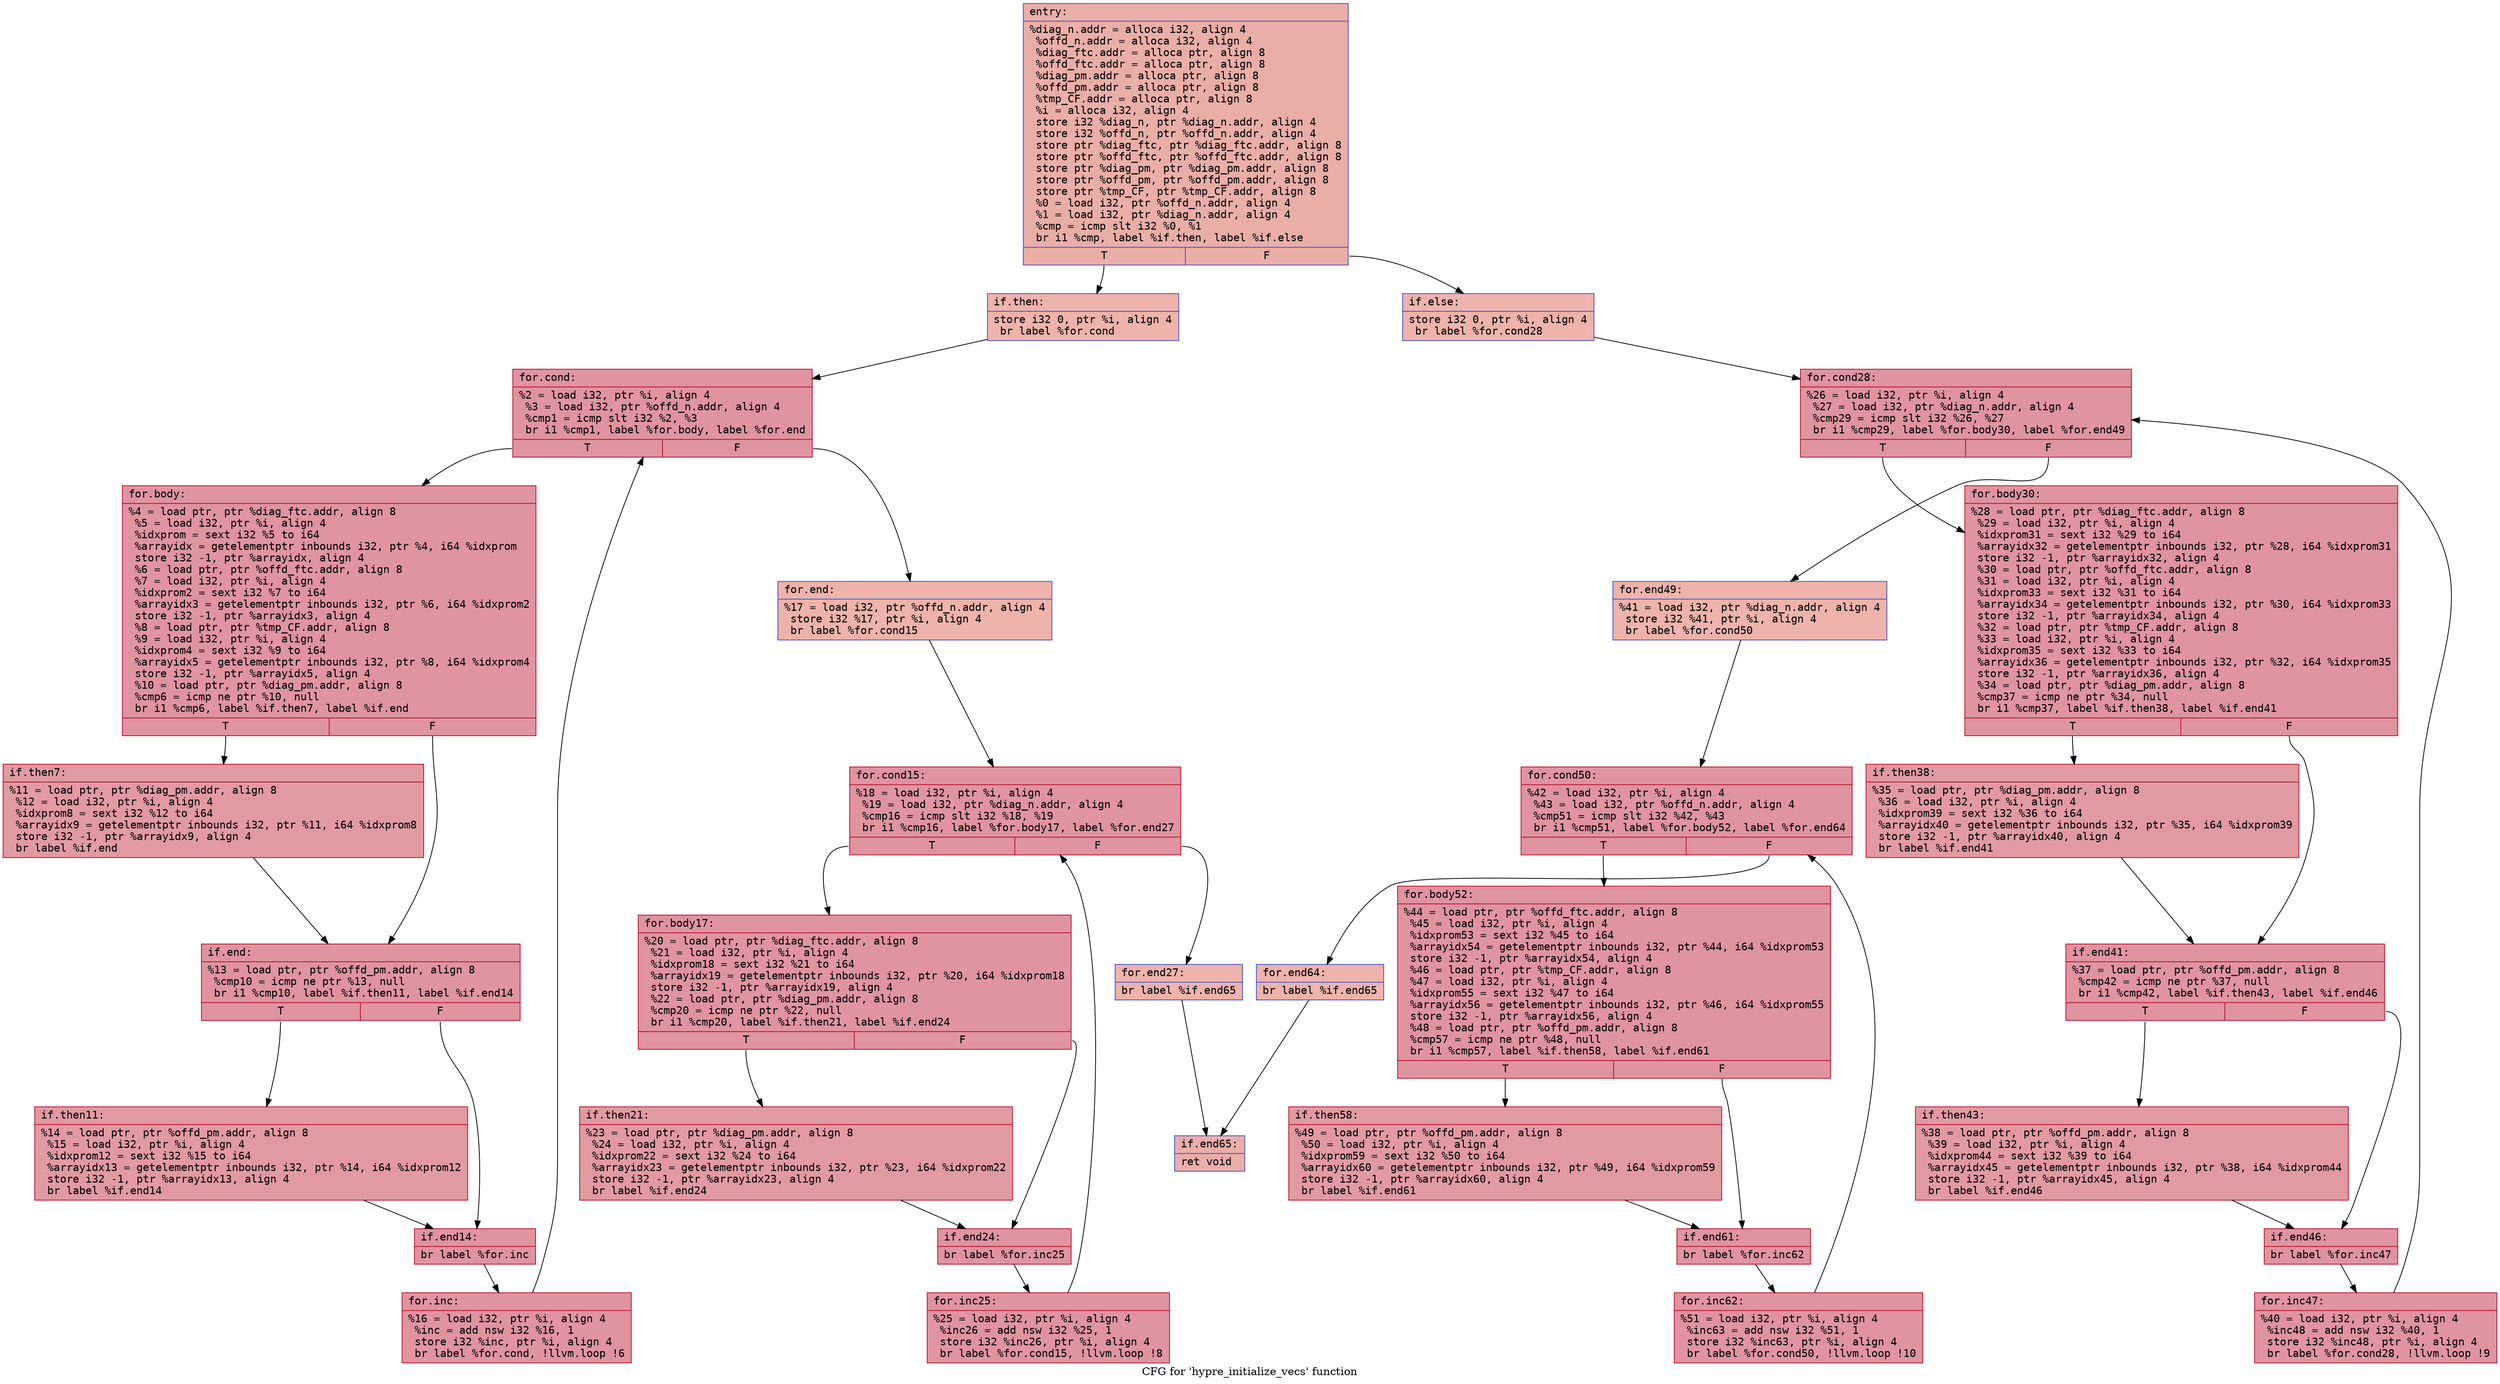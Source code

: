 digraph "CFG for 'hypre_initialize_vecs' function" {
	label="CFG for 'hypre_initialize_vecs' function";

	Node0x558fa7009860 [shape=record,color="#3d50c3ff", style=filled, fillcolor="#d0473d70" fontname="Courier",label="{entry:\l|  %diag_n.addr = alloca i32, align 4\l  %offd_n.addr = alloca i32, align 4\l  %diag_ftc.addr = alloca ptr, align 8\l  %offd_ftc.addr = alloca ptr, align 8\l  %diag_pm.addr = alloca ptr, align 8\l  %offd_pm.addr = alloca ptr, align 8\l  %tmp_CF.addr = alloca ptr, align 8\l  %i = alloca i32, align 4\l  store i32 %diag_n, ptr %diag_n.addr, align 4\l  store i32 %offd_n, ptr %offd_n.addr, align 4\l  store ptr %diag_ftc, ptr %diag_ftc.addr, align 8\l  store ptr %offd_ftc, ptr %offd_ftc.addr, align 8\l  store ptr %diag_pm, ptr %diag_pm.addr, align 8\l  store ptr %offd_pm, ptr %offd_pm.addr, align 8\l  store ptr %tmp_CF, ptr %tmp_CF.addr, align 8\l  %0 = load i32, ptr %offd_n.addr, align 4\l  %1 = load i32, ptr %diag_n.addr, align 4\l  %cmp = icmp slt i32 %0, %1\l  br i1 %cmp, label %if.then, label %if.else\l|{<s0>T|<s1>F}}"];
	Node0x558fa7009860:s0 -> Node0x558fa700a8b0[tooltip="entry -> if.then\nProbability 50.00%" ];
	Node0x558fa7009860:s1 -> Node0x558fa700a920[tooltip="entry -> if.else\nProbability 50.00%" ];
	Node0x558fa700a8b0 [shape=record,color="#3d50c3ff", style=filled, fillcolor="#d6524470" fontname="Courier",label="{if.then:\l|  store i32 0, ptr %i, align 4\l  br label %for.cond\l}"];
	Node0x558fa700a8b0 -> Node0x558fa700aae0[tooltip="if.then -> for.cond\nProbability 100.00%" ];
	Node0x558fa700aae0 [shape=record,color="#b70d28ff", style=filled, fillcolor="#b70d2870" fontname="Courier",label="{for.cond:\l|  %2 = load i32, ptr %i, align 4\l  %3 = load i32, ptr %offd_n.addr, align 4\l  %cmp1 = icmp slt i32 %2, %3\l  br i1 %cmp1, label %for.body, label %for.end\l|{<s0>T|<s1>F}}"];
	Node0x558fa700aae0:s0 -> Node0x558fa700ad80[tooltip="for.cond -> for.body\nProbability 96.88%" ];
	Node0x558fa700aae0:s1 -> Node0x558fa700ae00[tooltip="for.cond -> for.end\nProbability 3.12%" ];
	Node0x558fa700ad80 [shape=record,color="#b70d28ff", style=filled, fillcolor="#b70d2870" fontname="Courier",label="{for.body:\l|  %4 = load ptr, ptr %diag_ftc.addr, align 8\l  %5 = load i32, ptr %i, align 4\l  %idxprom = sext i32 %5 to i64\l  %arrayidx = getelementptr inbounds i32, ptr %4, i64 %idxprom\l  store i32 -1, ptr %arrayidx, align 4\l  %6 = load ptr, ptr %offd_ftc.addr, align 8\l  %7 = load i32, ptr %i, align 4\l  %idxprom2 = sext i32 %7 to i64\l  %arrayidx3 = getelementptr inbounds i32, ptr %6, i64 %idxprom2\l  store i32 -1, ptr %arrayidx3, align 4\l  %8 = load ptr, ptr %tmp_CF.addr, align 8\l  %9 = load i32, ptr %i, align 4\l  %idxprom4 = sext i32 %9 to i64\l  %arrayidx5 = getelementptr inbounds i32, ptr %8, i64 %idxprom4\l  store i32 -1, ptr %arrayidx5, align 4\l  %10 = load ptr, ptr %diag_pm.addr, align 8\l  %cmp6 = icmp ne ptr %10, null\l  br i1 %cmp6, label %if.then7, label %if.end\l|{<s0>T|<s1>F}}"];
	Node0x558fa700ad80:s0 -> Node0x558fa700bc90[tooltip="for.body -> if.then7\nProbability 62.50%" ];
	Node0x558fa700ad80:s1 -> Node0x558fa700bd10[tooltip="for.body -> if.end\nProbability 37.50%" ];
	Node0x558fa700bc90 [shape=record,color="#b70d28ff", style=filled, fillcolor="#bb1b2c70" fontname="Courier",label="{if.then7:\l|  %11 = load ptr, ptr %diag_pm.addr, align 8\l  %12 = load i32, ptr %i, align 4\l  %idxprom8 = sext i32 %12 to i64\l  %arrayidx9 = getelementptr inbounds i32, ptr %11, i64 %idxprom8\l  store i32 -1, ptr %arrayidx9, align 4\l  br label %if.end\l}"];
	Node0x558fa700bc90 -> Node0x558fa700bd10[tooltip="if.then7 -> if.end\nProbability 100.00%" ];
	Node0x558fa700bd10 [shape=record,color="#b70d28ff", style=filled, fillcolor="#b70d2870" fontname="Courier",label="{if.end:\l|  %13 = load ptr, ptr %offd_pm.addr, align 8\l  %cmp10 = icmp ne ptr %13, null\l  br i1 %cmp10, label %if.then11, label %if.end14\l|{<s0>T|<s1>F}}"];
	Node0x558fa700bd10:s0 -> Node0x558fa700c2e0[tooltip="if.end -> if.then11\nProbability 62.50%" ];
	Node0x558fa700bd10:s1 -> Node0x558fa700c360[tooltip="if.end -> if.end14\nProbability 37.50%" ];
	Node0x558fa700c2e0 [shape=record,color="#b70d28ff", style=filled, fillcolor="#bb1b2c70" fontname="Courier",label="{if.then11:\l|  %14 = load ptr, ptr %offd_pm.addr, align 8\l  %15 = load i32, ptr %i, align 4\l  %idxprom12 = sext i32 %15 to i64\l  %arrayidx13 = getelementptr inbounds i32, ptr %14, i64 %idxprom12\l  store i32 -1, ptr %arrayidx13, align 4\l  br label %if.end14\l}"];
	Node0x558fa700c2e0 -> Node0x558fa700c360[tooltip="if.then11 -> if.end14\nProbability 100.00%" ];
	Node0x558fa700c360 [shape=record,color="#b70d28ff", style=filled, fillcolor="#b70d2870" fontname="Courier",label="{if.end14:\l|  br label %for.inc\l}"];
	Node0x558fa700c360 -> Node0x558fa700c810[tooltip="if.end14 -> for.inc\nProbability 100.00%" ];
	Node0x558fa700c810 [shape=record,color="#b70d28ff", style=filled, fillcolor="#b70d2870" fontname="Courier",label="{for.inc:\l|  %16 = load i32, ptr %i, align 4\l  %inc = add nsw i32 %16, 1\l  store i32 %inc, ptr %i, align 4\l  br label %for.cond, !llvm.loop !6\l}"];
	Node0x558fa700c810 -> Node0x558fa700aae0[tooltip="for.inc -> for.cond\nProbability 100.00%" ];
	Node0x558fa700ae00 [shape=record,color="#3d50c3ff", style=filled, fillcolor="#d6524470" fontname="Courier",label="{for.end:\l|  %17 = load i32, ptr %offd_n.addr, align 4\l  store i32 %17, ptr %i, align 4\l  br label %for.cond15\l}"];
	Node0x558fa700ae00 -> Node0x558fa700cda0[tooltip="for.end -> for.cond15\nProbability 100.00%" ];
	Node0x558fa700cda0 [shape=record,color="#b70d28ff", style=filled, fillcolor="#b70d2870" fontname="Courier",label="{for.cond15:\l|  %18 = load i32, ptr %i, align 4\l  %19 = load i32, ptr %diag_n.addr, align 4\l  %cmp16 = icmp slt i32 %18, %19\l  br i1 %cmp16, label %for.body17, label %for.end27\l|{<s0>T|<s1>F}}"];
	Node0x558fa700cda0:s0 -> Node0x558fa700d040[tooltip="for.cond15 -> for.body17\nProbability 96.88%" ];
	Node0x558fa700cda0:s1 -> Node0x558fa700d0c0[tooltip="for.cond15 -> for.end27\nProbability 3.12%" ];
	Node0x558fa700d040 [shape=record,color="#b70d28ff", style=filled, fillcolor="#b70d2870" fontname="Courier",label="{for.body17:\l|  %20 = load ptr, ptr %diag_ftc.addr, align 8\l  %21 = load i32, ptr %i, align 4\l  %idxprom18 = sext i32 %21 to i64\l  %arrayidx19 = getelementptr inbounds i32, ptr %20, i64 %idxprom18\l  store i32 -1, ptr %arrayidx19, align 4\l  %22 = load ptr, ptr %diag_pm.addr, align 8\l  %cmp20 = icmp ne ptr %22, null\l  br i1 %cmp20, label %if.then21, label %if.end24\l|{<s0>T|<s1>F}}"];
	Node0x558fa700d040:s0 -> Node0x558fa700d630[tooltip="for.body17 -> if.then21\nProbability 62.50%" ];
	Node0x558fa700d040:s1 -> Node0x558fa700dcd0[tooltip="for.body17 -> if.end24\nProbability 37.50%" ];
	Node0x558fa700d630 [shape=record,color="#b70d28ff", style=filled, fillcolor="#bb1b2c70" fontname="Courier",label="{if.then21:\l|  %23 = load ptr, ptr %diag_pm.addr, align 8\l  %24 = load i32, ptr %i, align 4\l  %idxprom22 = sext i32 %24 to i64\l  %arrayidx23 = getelementptr inbounds i32, ptr %23, i64 %idxprom22\l  store i32 -1, ptr %arrayidx23, align 4\l  br label %if.end24\l}"];
	Node0x558fa700d630 -> Node0x558fa700dcd0[tooltip="if.then21 -> if.end24\nProbability 100.00%" ];
	Node0x558fa700dcd0 [shape=record,color="#b70d28ff", style=filled, fillcolor="#b70d2870" fontname="Courier",label="{if.end24:\l|  br label %for.inc25\l}"];
	Node0x558fa700dcd0 -> Node0x558fa700e180[tooltip="if.end24 -> for.inc25\nProbability 100.00%" ];
	Node0x558fa700e180 [shape=record,color="#b70d28ff", style=filled, fillcolor="#b70d2870" fontname="Courier",label="{for.inc25:\l|  %25 = load i32, ptr %i, align 4\l  %inc26 = add nsw i32 %25, 1\l  store i32 %inc26, ptr %i, align 4\l  br label %for.cond15, !llvm.loop !8\l}"];
	Node0x558fa700e180 -> Node0x558fa700cda0[tooltip="for.inc25 -> for.cond15\nProbability 100.00%" ];
	Node0x558fa700d0c0 [shape=record,color="#3d50c3ff", style=filled, fillcolor="#d6524470" fontname="Courier",label="{for.end27:\l|  br label %if.end65\l}"];
	Node0x558fa700d0c0 -> Node0x558fa700e600[tooltip="for.end27 -> if.end65\nProbability 100.00%" ];
	Node0x558fa700a920 [shape=record,color="#3d50c3ff", style=filled, fillcolor="#d6524470" fontname="Courier",label="{if.else:\l|  store i32 0, ptr %i, align 4\l  br label %for.cond28\l}"];
	Node0x558fa700a920 -> Node0x558fa700e790[tooltip="if.else -> for.cond28\nProbability 100.00%" ];
	Node0x558fa700e790 [shape=record,color="#b70d28ff", style=filled, fillcolor="#b70d2870" fontname="Courier",label="{for.cond28:\l|  %26 = load i32, ptr %i, align 4\l  %27 = load i32, ptr %diag_n.addr, align 4\l  %cmp29 = icmp slt i32 %26, %27\l  br i1 %cmp29, label %for.body30, label %for.end49\l|{<s0>T|<s1>F}}"];
	Node0x558fa700e790:s0 -> Node0x558fa700ea30[tooltip="for.cond28 -> for.body30\nProbability 96.88%" ];
	Node0x558fa700e790:s1 -> Node0x558fa700eab0[tooltip="for.cond28 -> for.end49\nProbability 3.12%" ];
	Node0x558fa700ea30 [shape=record,color="#b70d28ff", style=filled, fillcolor="#b70d2870" fontname="Courier",label="{for.body30:\l|  %28 = load ptr, ptr %diag_ftc.addr, align 8\l  %29 = load i32, ptr %i, align 4\l  %idxprom31 = sext i32 %29 to i64\l  %arrayidx32 = getelementptr inbounds i32, ptr %28, i64 %idxprom31\l  store i32 -1, ptr %arrayidx32, align 4\l  %30 = load ptr, ptr %offd_ftc.addr, align 8\l  %31 = load i32, ptr %i, align 4\l  %idxprom33 = sext i32 %31 to i64\l  %arrayidx34 = getelementptr inbounds i32, ptr %30, i64 %idxprom33\l  store i32 -1, ptr %arrayidx34, align 4\l  %32 = load ptr, ptr %tmp_CF.addr, align 8\l  %33 = load i32, ptr %i, align 4\l  %idxprom35 = sext i32 %33 to i64\l  %arrayidx36 = getelementptr inbounds i32, ptr %32, i64 %idxprom35\l  store i32 -1, ptr %arrayidx36, align 4\l  %34 = load ptr, ptr %diag_pm.addr, align 8\l  %cmp37 = icmp ne ptr %34, null\l  br i1 %cmp37, label %if.then38, label %if.end41\l|{<s0>T|<s1>F}}"];
	Node0x558fa700ea30:s0 -> Node0x558fa700f640[tooltip="for.body30 -> if.then38\nProbability 62.50%" ];
	Node0x558fa700ea30:s1 -> Node0x558fa700f6c0[tooltip="for.body30 -> if.end41\nProbability 37.50%" ];
	Node0x558fa700f640 [shape=record,color="#b70d28ff", style=filled, fillcolor="#bb1b2c70" fontname="Courier",label="{if.then38:\l|  %35 = load ptr, ptr %diag_pm.addr, align 8\l  %36 = load i32, ptr %i, align 4\l  %idxprom39 = sext i32 %36 to i64\l  %arrayidx40 = getelementptr inbounds i32, ptr %35, i64 %idxprom39\l  store i32 -1, ptr %arrayidx40, align 4\l  br label %if.end41\l}"];
	Node0x558fa700f640 -> Node0x558fa700f6c0[tooltip="if.then38 -> if.end41\nProbability 100.00%" ];
	Node0x558fa700f6c0 [shape=record,color="#b70d28ff", style=filled, fillcolor="#b70d2870" fontname="Courier",label="{if.end41:\l|  %37 = load ptr, ptr %offd_pm.addr, align 8\l  %cmp42 = icmp ne ptr %37, null\l  br i1 %cmp42, label %if.then43, label %if.end46\l|{<s0>T|<s1>F}}"];
	Node0x558fa700f6c0:s0 -> Node0x558fa700fca0[tooltip="if.end41 -> if.then43\nProbability 62.50%" ];
	Node0x558fa700f6c0:s1 -> Node0x558fa700fd20[tooltip="if.end41 -> if.end46\nProbability 37.50%" ];
	Node0x558fa700fca0 [shape=record,color="#b70d28ff", style=filled, fillcolor="#bb1b2c70" fontname="Courier",label="{if.then43:\l|  %38 = load ptr, ptr %offd_pm.addr, align 8\l  %39 = load i32, ptr %i, align 4\l  %idxprom44 = sext i32 %39 to i64\l  %arrayidx45 = getelementptr inbounds i32, ptr %38, i64 %idxprom44\l  store i32 -1, ptr %arrayidx45, align 4\l  br label %if.end46\l}"];
	Node0x558fa700fca0 -> Node0x558fa700fd20[tooltip="if.then43 -> if.end46\nProbability 100.00%" ];
	Node0x558fa700fd20 [shape=record,color="#b70d28ff", style=filled, fillcolor="#b70d2870" fontname="Courier",label="{if.end46:\l|  br label %for.inc47\l}"];
	Node0x558fa700fd20 -> Node0x558fa70101d0[tooltip="if.end46 -> for.inc47\nProbability 100.00%" ];
	Node0x558fa70101d0 [shape=record,color="#b70d28ff", style=filled, fillcolor="#b70d2870" fontname="Courier",label="{for.inc47:\l|  %40 = load i32, ptr %i, align 4\l  %inc48 = add nsw i32 %40, 1\l  store i32 %inc48, ptr %i, align 4\l  br label %for.cond28, !llvm.loop !9\l}"];
	Node0x558fa70101d0 -> Node0x558fa700e790[tooltip="for.inc47 -> for.cond28\nProbability 100.00%" ];
	Node0x558fa700eab0 [shape=record,color="#3d50c3ff", style=filled, fillcolor="#d6524470" fontname="Courier",label="{for.end49:\l|  %41 = load i32, ptr %diag_n.addr, align 4\l  store i32 %41, ptr %i, align 4\l  br label %for.cond50\l}"];
	Node0x558fa700eab0 -> Node0x558fa7010770[tooltip="for.end49 -> for.cond50\nProbability 100.00%" ];
	Node0x558fa7010770 [shape=record,color="#b70d28ff", style=filled, fillcolor="#b70d2870" fontname="Courier",label="{for.cond50:\l|  %42 = load i32, ptr %i, align 4\l  %43 = load i32, ptr %offd_n.addr, align 4\l  %cmp51 = icmp slt i32 %42, %43\l  br i1 %cmp51, label %for.body52, label %for.end64\l|{<s0>T|<s1>F}}"];
	Node0x558fa7010770:s0 -> Node0x558fa7010a10[tooltip="for.cond50 -> for.body52\nProbability 96.88%" ];
	Node0x558fa7010770:s1 -> Node0x558fa7010a90[tooltip="for.cond50 -> for.end64\nProbability 3.12%" ];
	Node0x558fa7010a10 [shape=record,color="#b70d28ff", style=filled, fillcolor="#b70d2870" fontname="Courier",label="{for.body52:\l|  %44 = load ptr, ptr %offd_ftc.addr, align 8\l  %45 = load i32, ptr %i, align 4\l  %idxprom53 = sext i32 %45 to i64\l  %arrayidx54 = getelementptr inbounds i32, ptr %44, i64 %idxprom53\l  store i32 -1, ptr %arrayidx54, align 4\l  %46 = load ptr, ptr %tmp_CF.addr, align 8\l  %47 = load i32, ptr %i, align 4\l  %idxprom55 = sext i32 %47 to i64\l  %arrayidx56 = getelementptr inbounds i32, ptr %46, i64 %idxprom55\l  store i32 -1, ptr %arrayidx56, align 4\l  %48 = load ptr, ptr %offd_pm.addr, align 8\l  %cmp57 = icmp ne ptr %48, null\l  br i1 %cmp57, label %if.then58, label %if.end61\l|{<s0>T|<s1>F}}"];
	Node0x558fa7010a10:s0 -> Node0x558fa7011b20[tooltip="for.body52 -> if.then58\nProbability 62.50%" ];
	Node0x558fa7010a10:s1 -> Node0x558fa7011ba0[tooltip="for.body52 -> if.end61\nProbability 37.50%" ];
	Node0x558fa7011b20 [shape=record,color="#b70d28ff", style=filled, fillcolor="#bb1b2c70" fontname="Courier",label="{if.then58:\l|  %49 = load ptr, ptr %offd_pm.addr, align 8\l  %50 = load i32, ptr %i, align 4\l  %idxprom59 = sext i32 %50 to i64\l  %arrayidx60 = getelementptr inbounds i32, ptr %49, i64 %idxprom59\l  store i32 -1, ptr %arrayidx60, align 4\l  br label %if.end61\l}"];
	Node0x558fa7011b20 -> Node0x558fa7011ba0[tooltip="if.then58 -> if.end61\nProbability 100.00%" ];
	Node0x558fa7011ba0 [shape=record,color="#b70d28ff", style=filled, fillcolor="#b70d2870" fontname="Courier",label="{if.end61:\l|  br label %for.inc62\l}"];
	Node0x558fa7011ba0 -> Node0x558fa7012050[tooltip="if.end61 -> for.inc62\nProbability 100.00%" ];
	Node0x558fa7012050 [shape=record,color="#b70d28ff", style=filled, fillcolor="#b70d2870" fontname="Courier",label="{for.inc62:\l|  %51 = load i32, ptr %i, align 4\l  %inc63 = add nsw i32 %51, 1\l  store i32 %inc63, ptr %i, align 4\l  br label %for.cond50, !llvm.loop !10\l}"];
	Node0x558fa7012050 -> Node0x558fa7010770[tooltip="for.inc62 -> for.cond50\nProbability 100.00%" ];
	Node0x558fa7010a90 [shape=record,color="#3d50c3ff", style=filled, fillcolor="#d6524470" fontname="Courier",label="{for.end64:\l|  br label %if.end65\l}"];
	Node0x558fa7010a90 -> Node0x558fa700e600[tooltip="for.end64 -> if.end65\nProbability 100.00%" ];
	Node0x558fa700e600 [shape=record,color="#3d50c3ff", style=filled, fillcolor="#d0473d70" fontname="Courier",label="{if.end65:\l|  ret void\l}"];
}
